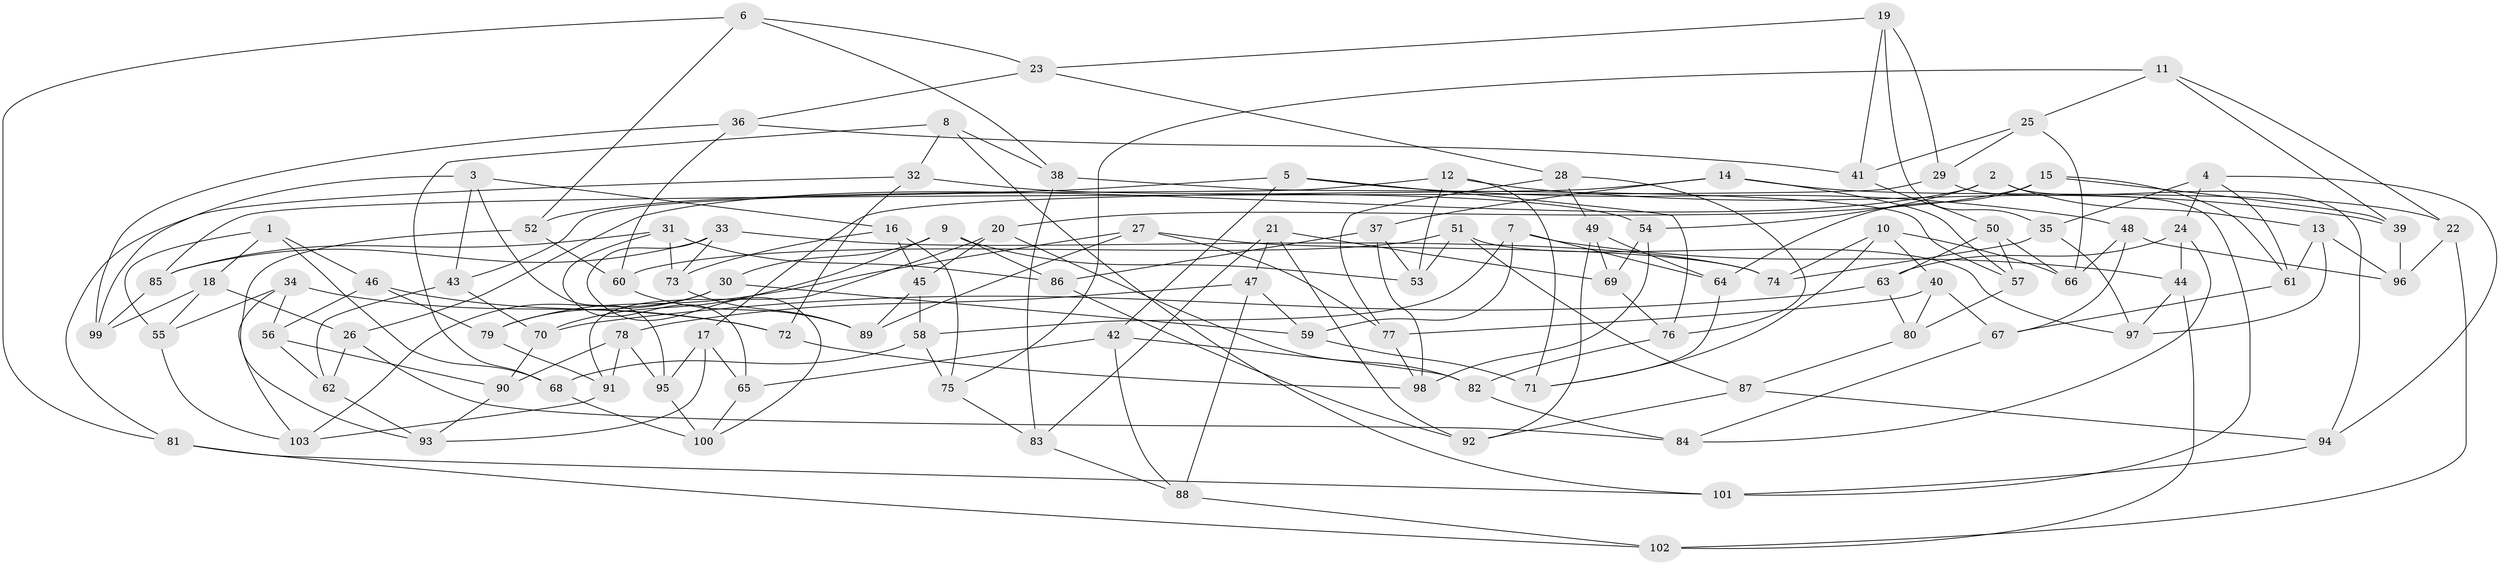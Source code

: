 // Generated by graph-tools (version 1.1) at 2025/02/03/09/25 03:02:58]
// undirected, 103 vertices, 206 edges
graph export_dot {
graph [start="1"]
  node [color=gray90,style=filled];
  1;
  2;
  3;
  4;
  5;
  6;
  7;
  8;
  9;
  10;
  11;
  12;
  13;
  14;
  15;
  16;
  17;
  18;
  19;
  20;
  21;
  22;
  23;
  24;
  25;
  26;
  27;
  28;
  29;
  30;
  31;
  32;
  33;
  34;
  35;
  36;
  37;
  38;
  39;
  40;
  41;
  42;
  43;
  44;
  45;
  46;
  47;
  48;
  49;
  50;
  51;
  52;
  53;
  54;
  55;
  56;
  57;
  58;
  59;
  60;
  61;
  62;
  63;
  64;
  65;
  66;
  67;
  68;
  69;
  70;
  71;
  72;
  73;
  74;
  75;
  76;
  77;
  78;
  79;
  80;
  81;
  82;
  83;
  84;
  85;
  86;
  87;
  88;
  89;
  90;
  91;
  92;
  93;
  94;
  95;
  96;
  97;
  98;
  99;
  100;
  101;
  102;
  103;
  1 -- 68;
  1 -- 55;
  1 -- 46;
  1 -- 18;
  2 -- 13;
  2 -- 26;
  2 -- 54;
  2 -- 94;
  3 -- 43;
  3 -- 16;
  3 -- 99;
  3 -- 95;
  4 -- 94;
  4 -- 35;
  4 -- 24;
  4 -- 61;
  5 -- 52;
  5 -- 48;
  5 -- 42;
  5 -- 76;
  6 -- 52;
  6 -- 23;
  6 -- 38;
  6 -- 81;
  7 -- 64;
  7 -- 58;
  7 -- 44;
  7 -- 59;
  8 -- 32;
  8 -- 38;
  8 -- 68;
  8 -- 101;
  9 -- 86;
  9 -- 53;
  9 -- 70;
  9 -- 30;
  10 -- 74;
  10 -- 66;
  10 -- 71;
  10 -- 40;
  11 -- 22;
  11 -- 25;
  11 -- 75;
  11 -- 39;
  12 -- 71;
  12 -- 43;
  12 -- 53;
  12 -- 39;
  13 -- 96;
  13 -- 97;
  13 -- 61;
  14 -- 37;
  14 -- 22;
  14 -- 17;
  14 -- 57;
  15 -- 20;
  15 -- 61;
  15 -- 39;
  15 -- 64;
  16 -- 45;
  16 -- 73;
  16 -- 75;
  17 -- 95;
  17 -- 65;
  17 -- 93;
  18 -- 99;
  18 -- 26;
  18 -- 55;
  19 -- 23;
  19 -- 29;
  19 -- 35;
  19 -- 41;
  20 -- 91;
  20 -- 82;
  20 -- 45;
  21 -- 92;
  21 -- 69;
  21 -- 47;
  21 -- 83;
  22 -- 96;
  22 -- 102;
  23 -- 28;
  23 -- 36;
  24 -- 84;
  24 -- 44;
  24 -- 63;
  25 -- 29;
  25 -- 41;
  25 -- 66;
  26 -- 62;
  26 -- 84;
  27 -- 89;
  27 -- 77;
  27 -- 74;
  27 -- 79;
  28 -- 49;
  28 -- 76;
  28 -- 77;
  29 -- 85;
  29 -- 101;
  30 -- 79;
  30 -- 103;
  30 -- 59;
  31 -- 85;
  31 -- 73;
  31 -- 65;
  31 -- 86;
  32 -- 81;
  32 -- 54;
  32 -- 72;
  33 -- 73;
  33 -- 100;
  33 -- 74;
  33 -- 85;
  34 -- 72;
  34 -- 56;
  34 -- 55;
  34 -- 103;
  35 -- 97;
  35 -- 74;
  36 -- 60;
  36 -- 41;
  36 -- 99;
  37 -- 53;
  37 -- 98;
  37 -- 86;
  38 -- 83;
  38 -- 57;
  39 -- 96;
  40 -- 77;
  40 -- 80;
  40 -- 67;
  41 -- 50;
  42 -- 82;
  42 -- 88;
  42 -- 65;
  43 -- 62;
  43 -- 70;
  44 -- 97;
  44 -- 102;
  45 -- 89;
  45 -- 58;
  46 -- 79;
  46 -- 56;
  46 -- 72;
  47 -- 88;
  47 -- 59;
  47 -- 78;
  48 -- 66;
  48 -- 67;
  48 -- 96;
  49 -- 92;
  49 -- 64;
  49 -- 69;
  50 -- 66;
  50 -- 57;
  50 -- 63;
  51 -- 53;
  51 -- 97;
  51 -- 60;
  51 -- 87;
  52 -- 93;
  52 -- 60;
  54 -- 98;
  54 -- 69;
  55 -- 103;
  56 -- 62;
  56 -- 90;
  57 -- 80;
  58 -- 75;
  58 -- 68;
  59 -- 71;
  60 -- 89;
  61 -- 67;
  62 -- 93;
  63 -- 70;
  63 -- 80;
  64 -- 71;
  65 -- 100;
  67 -- 84;
  68 -- 100;
  69 -- 76;
  70 -- 90;
  72 -- 98;
  73 -- 89;
  75 -- 83;
  76 -- 82;
  77 -- 98;
  78 -- 90;
  78 -- 91;
  78 -- 95;
  79 -- 91;
  80 -- 87;
  81 -- 102;
  81 -- 101;
  82 -- 84;
  83 -- 88;
  85 -- 99;
  86 -- 92;
  87 -- 94;
  87 -- 92;
  88 -- 102;
  90 -- 93;
  91 -- 103;
  94 -- 101;
  95 -- 100;
}
